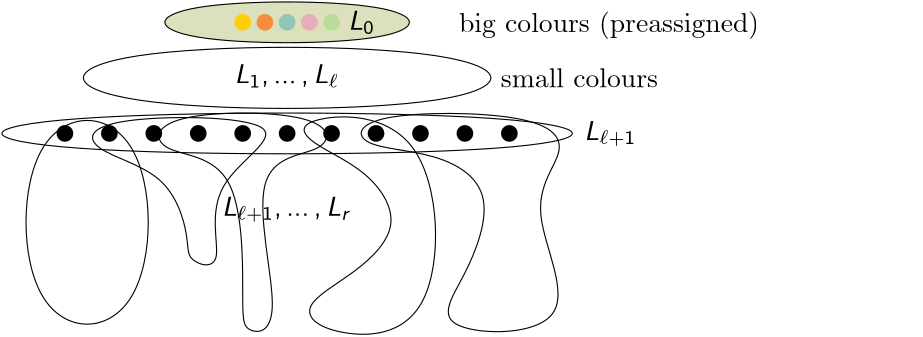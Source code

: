 <?xml version="1.0"?>
<!DOCTYPE ipe SYSTEM "ipe.dtd">
<ipe version="70218" creator="Ipe 7.2.23">
<info created="D:20211121140111" modified="D:20211123094326"/>
<preamble>\usepackage{sfmath}</preamble>
<ipestyle name="basic">
<symbol name="arrow/arc(spx)">
<path stroke="sym-stroke" fill="sym-stroke" pen="sym-pen">
0 0 m
-1 0.333 l
-1 -0.333 l
h
</path>
</symbol>
<symbol name="arrow/farc(spx)">
<path stroke="sym-stroke" fill="white" pen="sym-pen">
0 0 m
-1 0.333 l
-1 -0.333 l
h
</path>
</symbol>
<symbol name="arrow/ptarc(spx)">
<path stroke="sym-stroke" fill="sym-stroke" pen="sym-pen">
0 0 m
-1 0.333 l
-0.8 0 l
-1 -0.333 l
h
</path>
</symbol>
<symbol name="arrow/fptarc(spx)">
<path stroke="sym-stroke" fill="white" pen="sym-pen">
0 0 m
-1 0.333 l
-0.8 0 l
-1 -0.333 l
h
</path>
</symbol>
<symbol name="mark/circle(sx)" transformations="translations">
<path fill="sym-stroke">
0.6 0 0 0.6 0 0 e
0.4 0 0 0.4 0 0 e
</path>
</symbol>
<symbol name="mark/disk(sx)" transformations="translations">
<path fill="sym-stroke">
0.6 0 0 0.6 0 0 e
</path>
</symbol>
<symbol name="mark/fdisk(sfx)" transformations="translations">
<group>
<path fill="sym-fill">
0.5 0 0 0.5 0 0 e
</path>
<path fill="sym-stroke" fillrule="eofill">
0.6 0 0 0.6 0 0 e
0.4 0 0 0.4 0 0 e
</path>
</group>
</symbol>
<symbol name="mark/box(sx)" transformations="translations">
<path fill="sym-stroke" fillrule="eofill">
-0.6 -0.6 m
0.6 -0.6 l
0.6 0.6 l
-0.6 0.6 l
h
-0.4 -0.4 m
0.4 -0.4 l
0.4 0.4 l
-0.4 0.4 l
h
</path>
</symbol>
<symbol name="mark/square(sx)" transformations="translations">
<path fill="sym-stroke">
-0.6 -0.6 m
0.6 -0.6 l
0.6 0.6 l
-0.6 0.6 l
h
</path>
</symbol>
<symbol name="mark/fsquare(sfx)" transformations="translations">
<group>
<path fill="sym-fill">
-0.5 -0.5 m
0.5 -0.5 l
0.5 0.5 l
-0.5 0.5 l
h
</path>
<path fill="sym-stroke" fillrule="eofill">
-0.6 -0.6 m
0.6 -0.6 l
0.6 0.6 l
-0.6 0.6 l
h
-0.4 -0.4 m
0.4 -0.4 l
0.4 0.4 l
-0.4 0.4 l
h
</path>
</group>
</symbol>
<symbol name="mark/cross(sx)" transformations="translations">
<group>
<path fill="sym-stroke">
-0.43 -0.57 m
0.57 0.43 l
0.43 0.57 l
-0.57 -0.43 l
h
</path>
<path fill="sym-stroke">
-0.43 0.57 m
0.57 -0.43 l
0.43 -0.57 l
-0.57 0.43 l
h
</path>
</group>
</symbol>
<symbol name="arrow/fnormal(spx)">
<path stroke="sym-stroke" fill="white" pen="sym-pen">
0 0 m
-1 0.333 l
-1 -0.333 l
h
</path>
</symbol>
<symbol name="arrow/pointed(spx)">
<path stroke="sym-stroke" fill="sym-stroke" pen="sym-pen">
0 0 m
-1 0.333 l
-0.8 0 l
-1 -0.333 l
h
</path>
</symbol>
<symbol name="arrow/fpointed(spx)">
<path stroke="sym-stroke" fill="white" pen="sym-pen">
0 0 m
-1 0.333 l
-0.8 0 l
-1 -0.333 l
h
</path>
</symbol>
<symbol name="arrow/linear(spx)">
<path stroke="sym-stroke" pen="sym-pen">
-1 0.333 m
0 0 l
-1 -0.333 l
</path>
</symbol>
<symbol name="arrow/fdouble(spx)">
<path stroke="sym-stroke" fill="white" pen="sym-pen">
0 0 m
-1 0.333 l
-1 -0.333 l
h
-1 0 m
-2 0.333 l
-2 -0.333 l
h
</path>
</symbol>
<symbol name="arrow/double(spx)">
<path stroke="sym-stroke" fill="sym-stroke" pen="sym-pen">
0 0 m
-1 0.333 l
-1 -0.333 l
h
-1 0 m
-2 0.333 l
-2 -0.333 l
h
</path>
</symbol>
<symbol name="arrow/mid-normal(spx)">
<path stroke="sym-stroke" fill="sym-stroke" pen="sym-pen">
0.5 0 m
-0.5 0.333 l
-0.5 -0.333 l
h
</path>
</symbol>
<symbol name="arrow/mid-fnormal(spx)">
<path stroke="sym-stroke" fill="white" pen="sym-pen">
0.5 0 m
-0.5 0.333 l
-0.5 -0.333 l
h
</path>
</symbol>
<symbol name="arrow/mid-pointed(spx)">
<path stroke="sym-stroke" fill="sym-stroke" pen="sym-pen">
0.5 0 m
-0.5 0.333 l
-0.3 0 l
-0.5 -0.333 l
h
</path>
</symbol>
<symbol name="arrow/mid-fpointed(spx)">
<path stroke="sym-stroke" fill="white" pen="sym-pen">
0.5 0 m
-0.5 0.333 l
-0.3 0 l
-0.5 -0.333 l
h
</path>
</symbol>
<symbol name="arrow/mid-double(spx)">
<path stroke="sym-stroke" fill="sym-stroke" pen="sym-pen">
1 0 m
0 0.333 l
0 -0.333 l
h
0 0 m
-1 0.333 l
-1 -0.333 l
h
</path>
</symbol>
<symbol name="arrow/mid-fdouble(spx)">
<path stroke="sym-stroke" fill="white" pen="sym-pen">
1 0 m
0 0.333 l
0 -0.333 l
h
0 0 m
-1 0.333 l
-1 -0.333 l
h
</path>
</symbol>
<anglesize name="22.5 deg" value="22.5"/>
<anglesize name="30 deg" value="30"/>
<anglesize name="45 deg" value="45"/>
<anglesize name="60 deg" value="60"/>
<anglesize name="90 deg" value="90"/>
<arrowsize name="large" value="10"/>
<arrowsize name="small" value="5"/>
<arrowsize name="tiny" value="3"/>
<color name="blue" value="0 0 1"/>
<color name="brown" value="0.647 0.165 0.165"/>
<color name="darkblue" value="0 0 0.545"/>
<color name="darkcyan" value="0 0.545 0.545"/>
<color name="darkgray" value="0.663"/>
<color name="darkgreen" value="0 0.392 0"/>
<color name="darkmagenta" value="0.545 0 0.545"/>
<color name="darkorange" value="1 0.549 0"/>
<color name="darkred" value="0.545 0 0"/>
<color name="gold" value="1 0.843 0"/>
<color name="gray" value="0.745"/>
<color name="green" value="0 1 0"/>
<color name="lightblue" value="0.678 0.847 0.902"/>
<color name="lightcyan" value="0.878 1 1"/>
<color name="lightgray" value="0.827"/>
<color name="lightgreen" value="0.565 0.933 0.565"/>
<color name="lightyellow" value="1 1 0.878"/>
<color name="navy" value="0 0 0.502"/>
<color name="orange" value="1 0.647 0"/>
<color name="pink" value="1 0.753 0.796"/>
<color name="purple" value="0.627 0.125 0.941"/>
<color name="red" value="1 0 0"/>
<color name="seagreen" value="0.18 0.545 0.341"/>
<color name="turquoise" value="0.251 0.878 0.816"/>
<color name="violet" value="0.933 0.51 0.933"/>
<color name="yellow" value="1 1 0"/>
<dashstyle name="dash dot dotted" value="[4 2 1 2 1 2] 0"/>
<dashstyle name="dash dotted" value="[4 2 1 2] 0"/>
<dashstyle name="dashed" value="[4] 0"/>
<dashstyle name="dotted" value="[1 3] 0"/>
<gridsize name="10 pts (~3.5 mm)" value="10"/>
<gridsize name="14 pts (~5 mm)" value="14"/>
<gridsize name="16 pts (~6 mm)" value="16"/>
<gridsize name="20 pts (~7 mm)" value="20"/>
<gridsize name="28 pts (~10 mm)" value="28"/>
<gridsize name="32 pts (~12 mm)" value="32"/>
<gridsize name="4 pts" value="4"/>
<gridsize name="56 pts (~20 mm)" value="56"/>
<gridsize name="8 pts (~3 mm)" value="8"/>
<opacity name="10%" value="0.1"/>
<opacity name="30%" value="0.3"/>
<opacity name="50%" value="0.5"/>
<opacity name="75%" value="0.75"/>
<pen name="fat" value="1.2"/>
<pen name="heavier" value="0.8"/>
<pen name="ultrafat" value="2"/>
<symbolsize name="large" value="5"/>
<symbolsize name="small" value="2"/>
<symbolsize name="tiny" value="1.1"/>
<textsize name="Huge" value="\Huge"/>
<textsize name="LARGE" value="\LARGE"/>
<textsize name="Large" value="\Large"/>
<textsize name="footnote" value="\footnotesize"/>
<textsize name="huge" value="\huge"/>
<textsize name="large" value="\large"/>
<textsize name="small" value="\small"/>
<textsize name="tiny" value="\tiny"/>
<textstyle name="center" begin="\begin{center}" end="\end{center}"/>
<textstyle name="item" begin="\begin{itemize}\item{}" end="\end{itemize}"/>
<textstyle name="itemize" begin="\begin{itemize}" end="\end{itemize}"/>
<tiling name="falling" angle="-60" step="4" width="1"/>
<tiling name="rising" angle="30" step="4" width="1"/>
</ipestyle>
<ipestyle name="odscolors">
<color name="columbia blue" value="0.745 0.847 0.831"/>
<color name="diamond" value="0.721 0.882 1"/>
<color name="dutch white" value="0.866 0.878 0.741"/>
<color name="granny smith apple" value="0.733 0.858 0.607"/>
<color name="laurel green" value="0.67 0.768 0.631"/>
<color name="light salmon" value="0.98 0.635 0.458"/>
<color name="lightgray" value="0.827"/>
<color name="magic mint" value="0.647 1 0.839"/>
<color name="medium sea green" value="0.266 0.686 0.411"/>
<color name="midnight green" value="0.062 0.309 0.333"/>
<color name="myrtle green" value="0.196 0.454 0.427"/>
<color name="pale chestnut" value="0.909 0.682 0.717"/>
<color name="paynes grey" value="0.345 0.435 0.486"/>
<color name="pearl aqua" value="0.556 0.776 0.725"/>
<color name="pink raspberry" value="0.639 0.043 0.215"/>
<color name="pink-orange" value="1 0.549 0.38"/>
<color name="rose gold" value="0.741 0.419 0.45"/>
<color name="steel teal" value="0.4 0.521 0.525"/>
<color name="tigers eye" value="0.968 0.549 0.235"/>
<color name="trolley grey" value="0.505 0.498 0.458"/>
<color name="usc gold" value="1 0.807 0.019"/>
</ipestyle>
<page>
<layer name="top"/>
<layer name="L_l"/>
<layer name="bottom"/>
<layer name="lower-bounds"/>
<layer name="top-colour"/>
<layer name="bottom-colour"/>
<view layers="top L_l bottom" active="top"/>
<view layers="top L_l" active="L_l"/>
<view layers="top L_l lower-bounds" active="lower-bounds"/>
<view layers="top L_l lower-bounds" active="lower-bounds"/>
<view layers="top L_l bottom" active="bottom"/>
<view layers="top L_l bottom lower-bounds" active="top-colour"/>
<view layers="top L_l bottom lower-bounds top-colour" active="top-colour"/>
<view layers="top L_l bottom lower-bounds top-colour bottom-colour" active="top-colour"/>
<view layers="top L_l bottom lower-bounds top-colour bottom-colour" active="top-colour"/>
<path layer="top-colour" matrix="1 0 0 0.5 0 331.311" stroke="black" fill="dutch white">
336 752
176 752
176 704
336 704 u
</path>
<path matrix="1 0 0 0.5 0 331.311" stroke="black" fill="dutch white">
144 704
144 672
368 672
368 704 u
</path>
<path layer="bottom" matrix="1 0 0 0.5 0 331.311" stroke="black" opacity="30%" stroke-opacity="opaque">
208 704
160 704
160 544
208 544 u
</path>
<path matrix="1 0 0 0.5 0 331.311" stroke="black" opacity="30%" stroke-opacity="opaque">
240 560
240 672
208 672
208 704
272 704
272 672
240 672
256 544
240 544 u
</path>
<path matrix="1 0 0 0.5 0 331.311" stroke="black" opacity="30%" stroke-opacity="opaque">
184.895 701.717
183.381 675.476
213.659 660.842
221.228 609.875
219.21 596.25
234.853 587.166
224.256 653.777
267.654 699.699 u
</path>
<path matrix="1 0 0 0.5 0 331.311" stroke="black" opacity="30%" stroke-opacity="opaque">
310.043 703.736
257.562 700.708
263.617 680.523
285.316 662.356
298.437 621.986
280.775 586.662
259.076 563.449
270.177 541.245
312.566 541.75 u
</path>
<path matrix="1 0 0 0.5 0 331.311" stroke="black" opacity="30%" stroke-opacity="opaque">
346.881 703.231
281.784 703.736
280.27 677.495
310.043 675.476
332.247 647.217
320.136 582.12
305.501 543.264
366.057 542.255
339.816 638.134
358.992 676.99 u
</path>
<path layer="top" matrix="1 0 0 0.5 0 331.311" stroke="black" fill="dutch white">
304 784
208 784
208 752
304 752 u
</path>
<use matrix="0.5 0 0 0.5 128 331.311" name="mark/disk(sx)" pos="224 768" size="large" stroke="usc gold"/>
<use matrix="0.5 0 0 0.5 128 331.311" name="mark/disk(sx)" pos="240 768" size="large" stroke="tigers eye"/>
<use matrix="0.5 0 0 0.5 128 331.311" name="mark/disk(sx)" pos="256 768" size="large" stroke="pearl aqua"/>
<use matrix="0.5 0 0 0.5 128 331.311" name="mark/disk(sx)" pos="272 768" size="large" stroke="pale chestnut"/>
<use matrix="0.5 0 0 0.5 128 331.311" name="mark/disk(sx)" pos="288 768" size="large" stroke="granny smith apple"/>
<text matrix="1 0 0 0.5 -144.114 312.045" transformations="translations" pos="400 768" stroke="black" type="label" width="37.647" height="6.923" depth="1.49" halign="center" valign="center" style="math">L_1,\ldots,L_{\ell}</text>
<text matrix="1 0 0 0.5 -37 291.311" transformations="translations" pos="400 768" stroke="black" type="label" width="18.697" height="6.919" depth="2.22" valign="center" style="math">L_{\ell+1}</text>
<path matrix="1 0 0 0.5 0 331.311" stroke="black">
336 752
176 752
176 704
336 704 u
</path>
<path matrix="1 0 0 0.5 0 331.311" stroke="black">
144 704
144 672
368 672
368 704 u
</path>
<use matrix="1 0 0 0.5 0 331.311" name="mark/disk(sx)" pos="176 688" size="large" stroke="black"/>
<use matrix="1 0 0 0.5 0 331.311" name="mark/disk(sx)" pos="192 688" size="large" stroke="black"/>
<use matrix="1 0 0 0.5 0 331.311" name="mark/disk(sx)" pos="208 688" size="large" stroke="black"/>
<use matrix="1 0 0 0.5 0 331.311" name="mark/disk(sx)" pos="224 688" size="large" stroke="black"/>
<use matrix="1 0 0 0.5 0 331.311" name="mark/disk(sx)" pos="240 688" size="large" stroke="black"/>
<use matrix="1 0 0 0.5 0 331.311" name="mark/disk(sx)" pos="256 688" size="large" stroke="black"/>
<use matrix="1 0 0 0.5 0 331.311" name="mark/disk(sx)" pos="272 688" size="large" stroke="black"/>
<use matrix="1 0 0 0.5 0 331.311" name="mark/disk(sx)" pos="288 688" size="large" stroke="black"/>
<use matrix="1 0 0 0.5 0 331.311" name="mark/disk(sx)" pos="304 688" size="large" stroke="black"/>
<use matrix="1 0 0 0.5 0 331.311" name="mark/disk(sx)" pos="320 688" size="large" stroke="black"/>
<use matrix="1 0 0 0.5 0 331.311" name="mark/disk(sx)" pos="336 688" size="large" stroke="black"/>
<text layer="bottom" matrix="1 0 0 0.5 -144.114 264.045" transformations="translations" pos="400 768" stroke="black" type="label" width="46.702" height="6.919" depth="2.22" halign="center" valign="center" style="math">L_{\ell+1},\ldots,L_{r}</text>
<use layer="lower-bounds" name="mark/disk(sx)" pos="192 675.311" size="large" stroke="usc gold"/>
<use name="mark/disk(sx)" pos="240 675.311" size="large" stroke="usc gold"/>
<use name="mark/disk(sx)" pos="224 675.311" size="large" stroke="pink-orange"/>
<use name="mark/disk(sx)" pos="272 675.311" size="large" stroke="pearl aqua"/>
<use name="mark/disk(sx)" pos="304 675.311" size="large" stroke="pearl aqua"/>
<path layer="bottom-colour" matrix="1 0 0 0.5 0 331.311" stroke="black" fill="usc gold" opacity="30%" stroke-opacity="opaque">
208 704
160 704
160 544
208 544 u
</path>
<path matrix="1 0 0 0.5 0 331.311" stroke="black" fill="light salmon" opacity="30%" stroke-opacity="opaque">
240 560
240 672
208 672
208 704
272 704
272 672
240 672
256 544
240 544 u
</path>
<path matrix="1 0 0 0.5 0 331.311" stroke="black" fill="pearl aqua" opacity="30%" stroke-opacity="opaque">
184.895 701.717
183.381 675.476
213.659 660.842
221.228 609.875
219.21 596.25
234.853 587.166
224.256 653.777
267.654 699.699 u
</path>
<path matrix="1 0 0 0.5 0 331.311" stroke="black" fill="magic mint" opacity="30%" stroke-opacity="opaque">
310.043 703.736
257.562 700.708
263.617 680.523
285.316 662.356
298.437 621.986
280.775 586.662
259.076 563.449
270.177 541.245
312.566 541.75 u
</path>
<path matrix="1 0 0 0.5 0 331.311" stroke="black" fill="pale chestnut" opacity="30%" stroke-opacity="opaque">
346.881 703.231
281.784 703.736
280.27 677.495
310.043 675.476
332.247 647.217
320.136 582.12
305.501 543.264
366.057 542.255
339.816 638.134
358.992 676.99 u
</path>
<text layer="top" matrix="1 0 0 1 -20 1" transformations="translations" pos="337.858 713.286" stroke="black" type="label" width="108.15" height="7.473" depth="2.49" valign="center">big colours (preassigned)</text>
<text matrix="1 0 0 1 -4.9192 -17.851" transformations="translations" pos="337.858 713.286" stroke="black" type="label" width="56.593" height="6.918" depth="0" valign="center">small colours</text>
<text layer="lower-bounds" matrix="1 0 0 1 48.7326 -37.8619" transformations="translations" pos="337.858 713.286" stroke="black" type="label" width="97.247" height="6.918" depth="0" valign="center">lower-bounded colours</text>
<text layer="top" matrix="1 0 0 0.5 -122 331.311" transformations="translations" pos="400 768" stroke="black" type="label" width="9.599" height="6.923" depth="1.49" valign="center" style="math">L_0</text>
</page>
</ipe>

